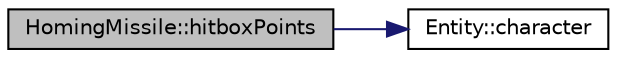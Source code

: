 digraph "HomingMissile::hitboxPoints"
{
  edge [fontname="Helvetica",fontsize="10",labelfontname="Helvetica",labelfontsize="10"];
  node [fontname="Helvetica",fontsize="10",shape=record];
  rankdir="LR";
  Node1 [label="HomingMissile::hitboxPoints",height=0.2,width=0.4,color="black", fillcolor="grey75", style="filled", fontcolor="black"];
  Node1 -> Node2 [color="midnightblue",fontsize="10",style="solid",fontname="Helvetica"];
  Node2 [label="Entity::character",height=0.2,width=0.4,color="black", fillcolor="white", style="filled",URL="$classEntity.html#a3eba78fb7d8910843adb604cd8898e79"];
}
